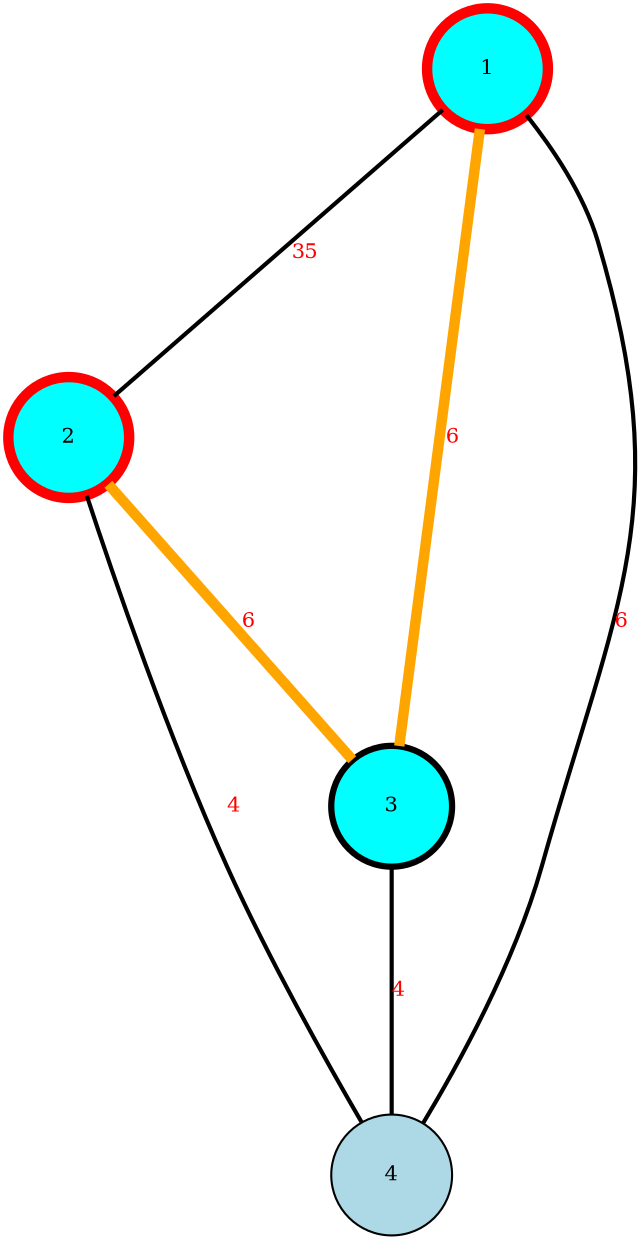 graph G {
  overlap=scale;
  sep="+1";
  nodesep=1.2;
  ranksep=1.5;
  splines=true;
  node [shape=circle, style=filled, fillcolor=lightblue, fontcolor=black, fontsize=10, width=0.8, height=0.8];
  edge [color=blue, penwidth=2, fontcolor=red, fontsize=10];
  1 [fillcolor=cyan,style=filled,color=red, penwidth=5];
  2 [fillcolor=cyan,style=filled,color=red, penwidth=5];
  3 [fillcolor=cyan, style=filled, penwidth=3];
  4 [fillcolor=lightblue, style=filled];
  1 -- 2 [label="35", color=black];
  1 -- 3 [label="6", color=orange, penwidth = 5];
  1 -- 4 [label="6", color=black];
  2 -- 3 [label="6", color=orange, penwidth = 5];
  2 -- 4 [label="4", color=black];
  3 -- 4 [label="4", color=black];
}
